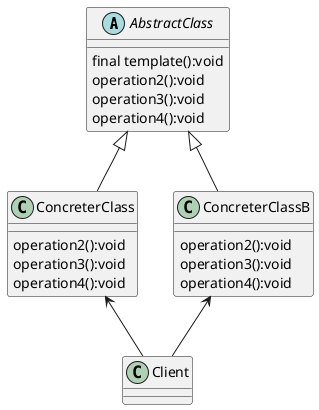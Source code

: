 @startuml

abstract class AbstractClass{
    final template():void
    operation2():void
    operation3():void
    operation4():void
}

class ConcreterClass{
    operation2():void
    operation3():void
    operation4():void
}

class ConcreterClassB {
    operation2():void
    operation3():void
    operation4():void
}

class Client

AbstractClass <|-- ConcreterClass
AbstractClass <|-- ConcreterClassB

ConcreterClass <-- Client
ConcreterClassB <-- Client
@enduml